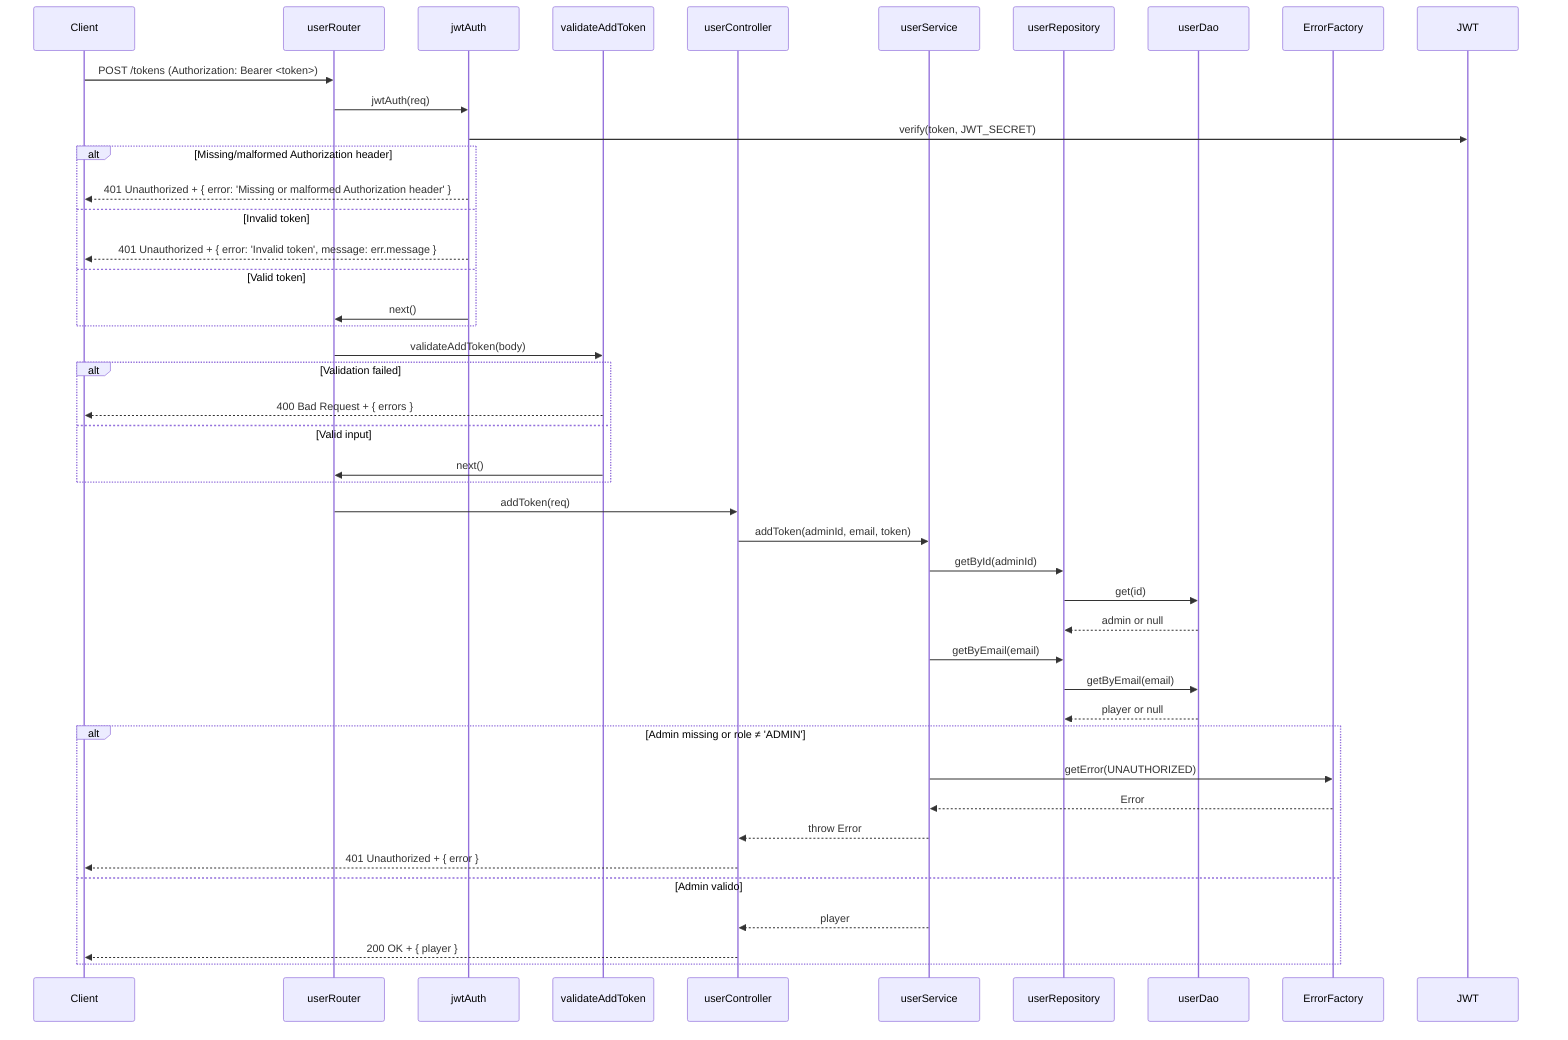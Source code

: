 sequenceDiagram
    participant Client
    participant Router as userRouter
    participant jwtAuth
    participant validateAddToken
    participant Controller as userController
    participant Service as userService
    participant Repository as userRepository
    participant DAO as userDao
    participant ErrorFactory
    participant JWT

    Client->>Router: POST /tokens (Authorization: Bearer <token>)
    Router->>jwtAuth: jwtAuth(req)
    jwtAuth->>JWT: verify(token, JWT_SECRET)
    alt Missing/malformed Authorization header
        jwtAuth-->>Client: 401 Unauthorized + { error: 'Missing or malformed Authorization header' }
    else Invalid token
        jwtAuth-->>Client: 401 Unauthorized + { error: 'Invalid token', message: err.message }
    else Valid token
        jwtAuth->>Router: next()
    end

    Router->>validateAddToken: validateAddToken(body)
    alt Validation failed
        validateAddToken-->>Client: 400 Bad Request + { errors }
    else Valid input
        validateAddToken->>Router: next()
    end

    Router->>Controller: addToken(req)
    Controller->>Service: addToken(adminId, email, token)
    Service->>Repository: getById(adminId)
    Repository->>DAO: get(id)
    DAO-->>Repository: admin or null

    Service->>Repository: getByEmail(email)
    Repository->>DAO: getByEmail(email)
    DAO-->>Repository: player or null

    alt Admin missing or role ≠ 'ADMIN'
        Service->>ErrorFactory: getError(UNAUTHORIZED)
        ErrorFactory-->>Service: Error
        Service-->>Controller: throw Error
        Controller-->>Client: 401 Unauthorized + { error }
    else Admin valido
        Service-->>Controller: player
        Controller-->>Client: 200 OK + { player }
    end